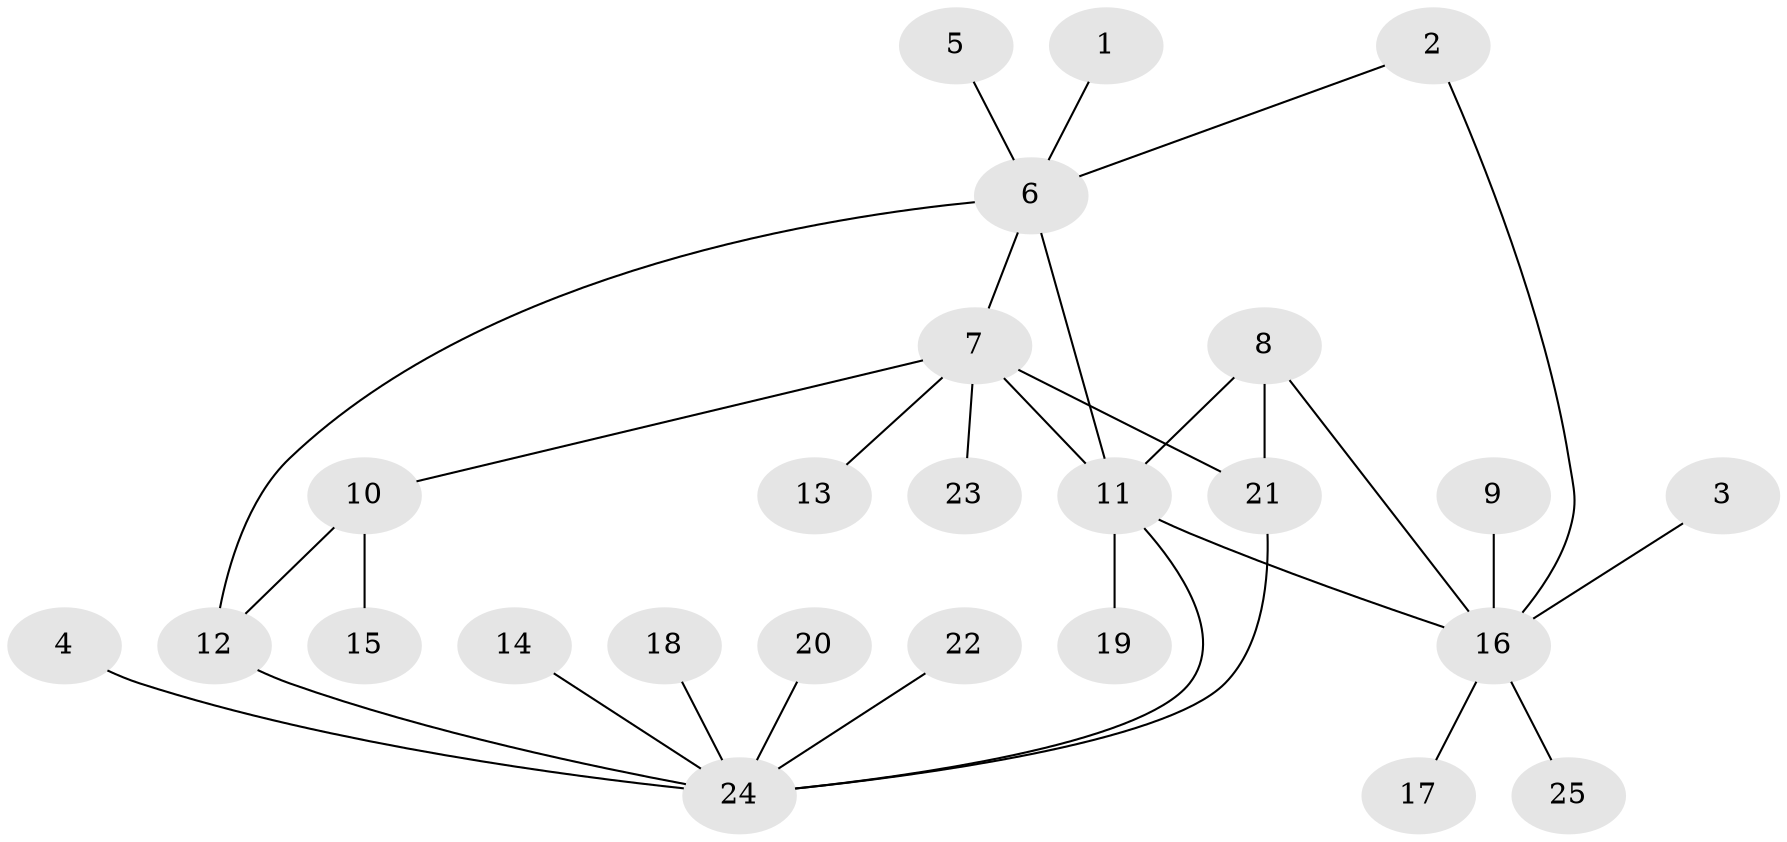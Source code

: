 // original degree distribution, {4: 0.0625, 9: 0.020833333333333332, 8: 0.041666666666666664, 5: 0.0625, 10: 0.020833333333333332, 2: 0.125, 1: 0.6458333333333334, 3: 0.020833333333333332}
// Generated by graph-tools (version 1.1) at 2025/02/03/09/25 03:02:32]
// undirected, 25 vertices, 31 edges
graph export_dot {
graph [start="1"]
  node [color=gray90,style=filled];
  1;
  2;
  3;
  4;
  5;
  6;
  7;
  8;
  9;
  10;
  11;
  12;
  13;
  14;
  15;
  16;
  17;
  18;
  19;
  20;
  21;
  22;
  23;
  24;
  25;
  1 -- 6 [weight=1.0];
  2 -- 6 [weight=1.0];
  2 -- 16 [weight=1.0];
  3 -- 16 [weight=1.0];
  4 -- 24 [weight=1.0];
  5 -- 6 [weight=1.0];
  6 -- 7 [weight=1.0];
  6 -- 11 [weight=1.0];
  6 -- 12 [weight=1.0];
  7 -- 10 [weight=1.0];
  7 -- 11 [weight=1.0];
  7 -- 13 [weight=1.0];
  7 -- 21 [weight=1.0];
  7 -- 23 [weight=1.0];
  8 -- 11 [weight=1.0];
  8 -- 16 [weight=1.0];
  8 -- 21 [weight=1.0];
  9 -- 16 [weight=1.0];
  10 -- 12 [weight=1.0];
  10 -- 15 [weight=1.0];
  11 -- 16 [weight=1.0];
  11 -- 19 [weight=1.0];
  11 -- 24 [weight=1.0];
  12 -- 24 [weight=1.0];
  14 -- 24 [weight=1.0];
  16 -- 17 [weight=1.0];
  16 -- 25 [weight=1.0];
  18 -- 24 [weight=1.0];
  20 -- 24 [weight=1.0];
  21 -- 24 [weight=1.0];
  22 -- 24 [weight=1.0];
}
